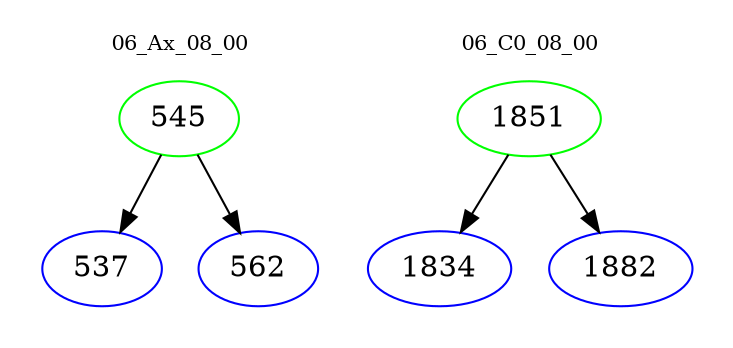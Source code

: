 digraph{
subgraph cluster_0 {
color = white
label = "06_Ax_08_00";
fontsize=10;
T0_545 [label="545", color="green"]
T0_545 -> T0_537 [color="black"]
T0_537 [label="537", color="blue"]
T0_545 -> T0_562 [color="black"]
T0_562 [label="562", color="blue"]
}
subgraph cluster_1 {
color = white
label = "06_C0_08_00";
fontsize=10;
T1_1851 [label="1851", color="green"]
T1_1851 -> T1_1834 [color="black"]
T1_1834 [label="1834", color="blue"]
T1_1851 -> T1_1882 [color="black"]
T1_1882 [label="1882", color="blue"]
}
}
